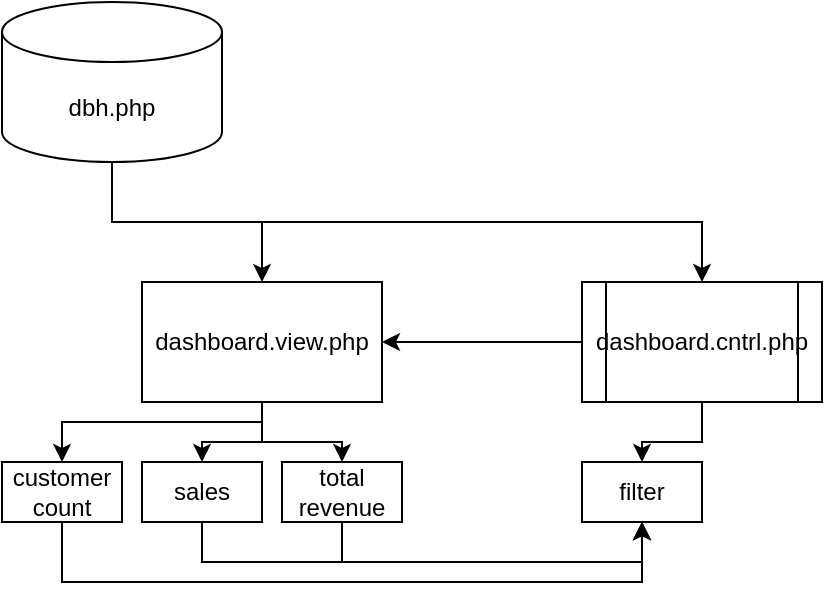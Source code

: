 <mxfile version="24.3.1" type="github">
  <diagram name="Page-1" id="nHGQaS3ORa_fqQJ9EQTd">
    <mxGraphModel dx="1050" dy="557" grid="1" gridSize="10" guides="1" tooltips="1" connect="1" arrows="1" fold="1" page="1" pageScale="1" pageWidth="850" pageHeight="1100" math="0" shadow="0">
      <root>
        <mxCell id="0" />
        <mxCell id="1" parent="0" />
        <mxCell id="Y0t7IMresA6_E3KGlvNs-40" style="edgeStyle=orthogonalEdgeStyle;rounded=0;orthogonalLoop=1;jettySize=auto;html=1;exitX=0.5;exitY=1;exitDx=0;exitDy=0;entryX=0.5;entryY=0;entryDx=0;entryDy=0;" edge="1" parent="1" source="Y0t7IMresA6_E3KGlvNs-20" target="Y0t7IMresA6_E3KGlvNs-37">
          <mxGeometry relative="1" as="geometry">
            <Array as="points">
              <mxPoint x="160" y="230" />
              <mxPoint x="60" y="230" />
            </Array>
          </mxGeometry>
        </mxCell>
        <mxCell id="Y0t7IMresA6_E3KGlvNs-41" style="edgeStyle=orthogonalEdgeStyle;rounded=0;orthogonalLoop=1;jettySize=auto;html=1;exitX=0.5;exitY=1;exitDx=0;exitDy=0;entryX=0.5;entryY=0;entryDx=0;entryDy=0;" edge="1" parent="1" source="Y0t7IMresA6_E3KGlvNs-20" target="Y0t7IMresA6_E3KGlvNs-38">
          <mxGeometry relative="1" as="geometry" />
        </mxCell>
        <mxCell id="Y0t7IMresA6_E3KGlvNs-42" style="edgeStyle=orthogonalEdgeStyle;rounded=0;orthogonalLoop=1;jettySize=auto;html=1;exitX=0.5;exitY=1;exitDx=0;exitDy=0;entryX=0.5;entryY=0;entryDx=0;entryDy=0;" edge="1" parent="1" source="Y0t7IMresA6_E3KGlvNs-20" target="Y0t7IMresA6_E3KGlvNs-39">
          <mxGeometry relative="1" as="geometry" />
        </mxCell>
        <mxCell id="Y0t7IMresA6_E3KGlvNs-20" value="dashboard.view.php" style="whiteSpace=wrap;html=1;" vertex="1" parent="1">
          <mxGeometry x="100" y="160" width="120" height="60" as="geometry" />
        </mxCell>
        <mxCell id="Y0t7IMresA6_E3KGlvNs-44" style="edgeStyle=orthogonalEdgeStyle;rounded=0;orthogonalLoop=1;jettySize=auto;html=1;exitX=0.5;exitY=1;exitDx=0;exitDy=0;entryX=0.5;entryY=0;entryDx=0;entryDy=0;" edge="1" parent="1" source="Y0t7IMresA6_E3KGlvNs-26" target="Y0t7IMresA6_E3KGlvNs-43">
          <mxGeometry relative="1" as="geometry" />
        </mxCell>
        <mxCell id="Y0t7IMresA6_E3KGlvNs-50" style="edgeStyle=orthogonalEdgeStyle;rounded=0;orthogonalLoop=1;jettySize=auto;html=1;entryX=1;entryY=0.5;entryDx=0;entryDy=0;" edge="1" parent="1" source="Y0t7IMresA6_E3KGlvNs-26" target="Y0t7IMresA6_E3KGlvNs-20">
          <mxGeometry relative="1" as="geometry" />
        </mxCell>
        <mxCell id="Y0t7IMresA6_E3KGlvNs-26" value="dashboard.cntrl.php" style="shape=process;whiteSpace=wrap;html=1;backgroundOutline=1;" vertex="1" parent="1">
          <mxGeometry x="320" y="160" width="120" height="60" as="geometry" />
        </mxCell>
        <mxCell id="Y0t7IMresA6_E3KGlvNs-46" style="edgeStyle=orthogonalEdgeStyle;rounded=0;orthogonalLoop=1;jettySize=auto;html=1;exitX=0.5;exitY=1;exitDx=0;exitDy=0;exitPerimeter=0;entryX=0.5;entryY=0;entryDx=0;entryDy=0;" edge="1" parent="1" source="Y0t7IMresA6_E3KGlvNs-28" target="Y0t7IMresA6_E3KGlvNs-26">
          <mxGeometry relative="1" as="geometry" />
        </mxCell>
        <mxCell id="Y0t7IMresA6_E3KGlvNs-51" style="edgeStyle=orthogonalEdgeStyle;rounded=0;orthogonalLoop=1;jettySize=auto;html=1;entryX=0.5;entryY=0;entryDx=0;entryDy=0;" edge="1" parent="1" source="Y0t7IMresA6_E3KGlvNs-28" target="Y0t7IMresA6_E3KGlvNs-20">
          <mxGeometry relative="1" as="geometry" />
        </mxCell>
        <mxCell id="Y0t7IMresA6_E3KGlvNs-28" value="dbh.php" style="shape=cylinder3;whiteSpace=wrap;html=1;boundedLbl=1;backgroundOutline=1;size=15;" vertex="1" parent="1">
          <mxGeometry x="30" y="20" width="110" height="80" as="geometry" />
        </mxCell>
        <mxCell id="Y0t7IMresA6_E3KGlvNs-47" style="edgeStyle=orthogonalEdgeStyle;rounded=0;orthogonalLoop=1;jettySize=auto;html=1;entryX=0.5;entryY=1;entryDx=0;entryDy=0;" edge="1" parent="1" source="Y0t7IMresA6_E3KGlvNs-37" target="Y0t7IMresA6_E3KGlvNs-43">
          <mxGeometry relative="1" as="geometry">
            <Array as="points">
              <mxPoint x="60" y="310" />
              <mxPoint x="350" y="310" />
            </Array>
          </mxGeometry>
        </mxCell>
        <mxCell id="Y0t7IMresA6_E3KGlvNs-37" value="customer count" style="whiteSpace=wrap;html=1;" vertex="1" parent="1">
          <mxGeometry x="30" y="250" width="60" height="30" as="geometry" />
        </mxCell>
        <mxCell id="Y0t7IMresA6_E3KGlvNs-48" style="edgeStyle=orthogonalEdgeStyle;rounded=0;orthogonalLoop=1;jettySize=auto;html=1;exitX=0.5;exitY=1;exitDx=0;exitDy=0;entryX=0.5;entryY=1;entryDx=0;entryDy=0;" edge="1" parent="1" source="Y0t7IMresA6_E3KGlvNs-38" target="Y0t7IMresA6_E3KGlvNs-43">
          <mxGeometry relative="1" as="geometry" />
        </mxCell>
        <mxCell id="Y0t7IMresA6_E3KGlvNs-38" value="sales" style="whiteSpace=wrap;html=1;" vertex="1" parent="1">
          <mxGeometry x="100" y="250" width="60" height="30" as="geometry" />
        </mxCell>
        <mxCell id="Y0t7IMresA6_E3KGlvNs-49" style="edgeStyle=orthogonalEdgeStyle;rounded=0;orthogonalLoop=1;jettySize=auto;html=1;exitX=0.5;exitY=1;exitDx=0;exitDy=0;entryX=0.5;entryY=1;entryDx=0;entryDy=0;" edge="1" parent="1" source="Y0t7IMresA6_E3KGlvNs-39" target="Y0t7IMresA6_E3KGlvNs-43">
          <mxGeometry relative="1" as="geometry" />
        </mxCell>
        <mxCell id="Y0t7IMresA6_E3KGlvNs-39" value="total revenue" style="whiteSpace=wrap;html=1;" vertex="1" parent="1">
          <mxGeometry x="170" y="250" width="60" height="30" as="geometry" />
        </mxCell>
        <mxCell id="Y0t7IMresA6_E3KGlvNs-43" value="filter" style="whiteSpace=wrap;html=1;" vertex="1" parent="1">
          <mxGeometry x="320" y="250" width="60" height="30" as="geometry" />
        </mxCell>
      </root>
    </mxGraphModel>
  </diagram>
</mxfile>
